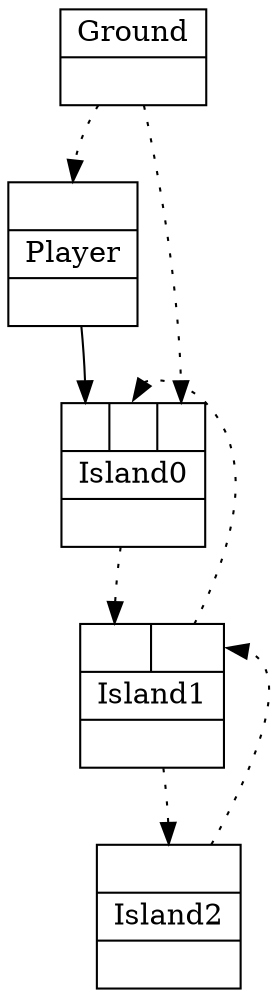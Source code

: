 digraph G {
node [shape=record];
Player[ label ="{{<GroundP>}|{Player}|<PlayerOUT>}"];
Ground[ label ="{{Ground}|<GroundOUT>}"];
Island0[ label ="{{<Player>|<Island1P>|<GroundP>}|{Island0}|<Island0OUT>}"];
Island1[ label ="{{<Island0P>|<Island2P>}|{Island1}|<Island1OUT>}"];
Island2[ label ="{{<Island1P>}|{Island2}|<Island2OUT>}"];
	"Ground" -> "Player":GroundP [style=dotted];
	"Player" -> "Island0":Player;
	"Island1" -> "Island0":Island1P [style=dotted];
	"Ground" -> "Island0":GroundP [style=dotted];
	"Island0" -> "Island1":Island0P [style=dotted];
	"Island2" -> "Island1":Island2P [style=dotted];
	"Island1" -> "Island2":Island1P [style=dotted];
}